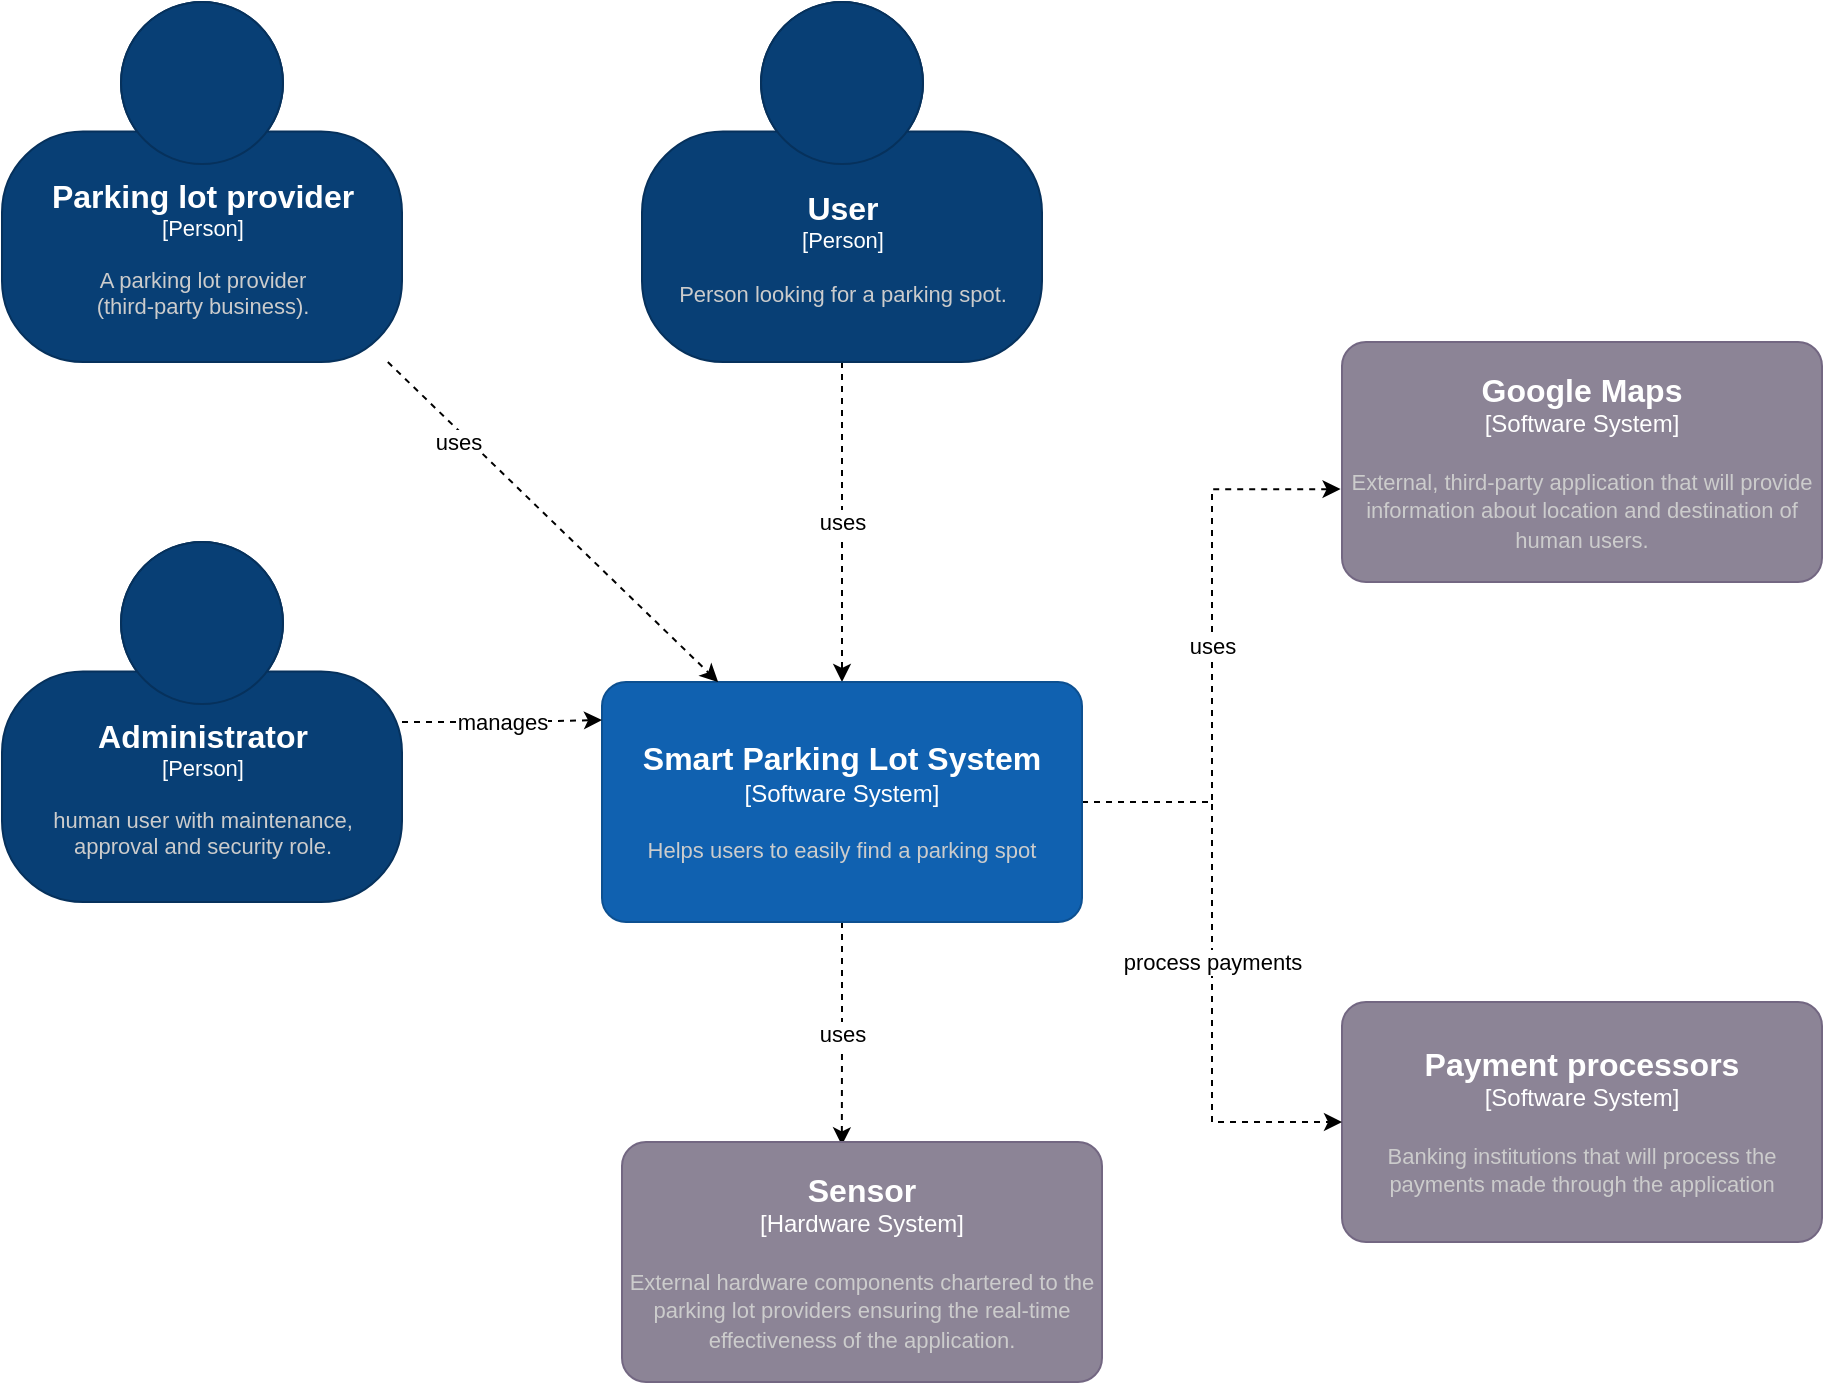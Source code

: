 <mxfile version="17.1.3" type="google"><diagram id="Dj3WYQvKQh_oLUvKO4OG" name="Page-1"><mxGraphModel dx="2272" dy="794" grid="1" gridSize="10" guides="1" tooltips="1" connect="1" arrows="1" fold="1" page="1" pageScale="1" pageWidth="850" pageHeight="1100" math="0" shadow="0"><root><mxCell id="0"/><mxCell id="1" parent="0"/><mxCell id="Y2fdfO_gsLbj2rrir5gl-5" value="uses" style="edgeStyle=orthogonalEdgeStyle;rounded=0;orthogonalLoop=1;jettySize=auto;html=1;entryX=0.5;entryY=0;entryDx=0;entryDy=0;entryPerimeter=0;dashed=1;" parent="1" source="t7ot1aF4n_XPstulmDNa-1" target="Y2fdfO_gsLbj2rrir5gl-1" edge="1"><mxGeometry relative="1" as="geometry"/></mxCell><object placeholders="1" c4Name="User" c4Type="Person" c4Description="Person looking for a parking spot." label="&lt;font style=&quot;font-size: 16px&quot;&gt;&lt;b&gt;%c4Name%&lt;/b&gt;&lt;/font&gt;&lt;div&gt;[%c4Type%]&lt;/div&gt;&lt;br&gt;&lt;div&gt;&lt;font style=&quot;font-size: 11px&quot;&gt;&lt;font color=&quot;#cccccc&quot;&gt;%c4Description%&lt;/font&gt;&lt;/div&gt;" id="t7ot1aF4n_XPstulmDNa-1"><mxCell style="html=1;fontSize=11;dashed=0;whitespace=wrap;fillColor=#083F75;strokeColor=#06315C;fontColor=#ffffff;shape=mxgraph.c4.person2;align=center;metaEdit=1;points=[[0.5,0,0],[1,0.5,0],[1,0.75,0],[0.75,1,0],[0.5,1,0],[0.25,1,0],[0,0.75,0],[0,0.5,0]];resizable=0;" parent="1" vertex="1"><mxGeometry x="110" y="20" width="200" height="180" as="geometry"/></mxCell></object><object placeholders="1" c4Name="Google Maps" c4Type="Software System" c4Description="External, third-party application that will provide information about location and destination of human users." label="&lt;font style=&quot;font-size: 16px&quot;&gt;&lt;b&gt;%c4Name%&lt;/b&gt;&lt;/font&gt;&lt;div&gt;[%c4Type%]&lt;/div&gt;&lt;br&gt;&lt;div&gt;&lt;font style=&quot;font-size: 11px&quot;&gt;&lt;font color=&quot;#cccccc&quot;&gt;%c4Description%&lt;/font&gt;&lt;/div&gt;" id="t7ot1aF4n_XPstulmDNa-2"><mxCell style="rounded=1;whiteSpace=wrap;html=1;labelBackgroundColor=none;fillColor=#8C8496;fontColor=#ffffff;align=center;arcSize=10;strokeColor=#736782;metaEdit=1;resizable=0;points=[[0.25,0,0],[0.5,0,0],[0.75,0,0],[1,0.25,0],[1,0.5,0],[1,0.75,0],[0.75,1,0],[0.5,1,0],[0.25,1,0],[0,0.75,0],[0,0.5,0],[0,0.25,0]];" parent="1" vertex="1"><mxGeometry x="460" y="190" width="240" height="120" as="geometry"/></mxCell></object><object placeholders="1" c4Name="Payment processors" c4Type="Software System" c4Description="Banking institutions that will process the payments made through the application" label="&lt;font style=&quot;font-size: 16px&quot;&gt;&lt;b&gt;%c4Name%&lt;/b&gt;&lt;/font&gt;&lt;div&gt;[%c4Type%]&lt;/div&gt;&lt;br&gt;&lt;div&gt;&lt;font style=&quot;font-size: 11px&quot;&gt;&lt;font color=&quot;#cccccc&quot;&gt;%c4Description%&lt;/font&gt;&lt;/div&gt;" id="t7ot1aF4n_XPstulmDNa-3"><mxCell style="rounded=1;whiteSpace=wrap;html=1;labelBackgroundColor=none;fillColor=#8C8496;fontColor=#ffffff;align=center;arcSize=10;strokeColor=#736782;metaEdit=1;resizable=0;points=[[0.25,0,0],[0.5,0,0],[0.75,0,0],[1,0.25,0],[1,0.5,0],[1,0.75,0],[0.75,1,0],[0.5,1,0],[0.25,1,0],[0,0.75,0],[0,0.5,0],[0,0.25,0]];" parent="1" vertex="1"><mxGeometry x="460" y="520" width="240" height="120" as="geometry"/></mxCell></object><mxCell id="Y2fdfO_gsLbj2rrir5gl-6" value="uses" style="edgeStyle=orthogonalEdgeStyle;rounded=0;orthogonalLoop=1;jettySize=auto;html=1;entryX=-0.003;entryY=0.613;entryDx=0;entryDy=0;entryPerimeter=0;dashed=1;" parent="1" source="Y2fdfO_gsLbj2rrir5gl-1" target="t7ot1aF4n_XPstulmDNa-2" edge="1"><mxGeometry relative="1" as="geometry"/></mxCell><mxCell id="Y2fdfO_gsLbj2rrir5gl-7" value="process payments" style="edgeStyle=orthogonalEdgeStyle;rounded=0;orthogonalLoop=1;jettySize=auto;html=1;entryX=0;entryY=0.5;entryDx=0;entryDy=0;entryPerimeter=0;dashed=1;" parent="1" source="Y2fdfO_gsLbj2rrir5gl-1" target="t7ot1aF4n_XPstulmDNa-3" edge="1"><mxGeometry relative="1" as="geometry"/></mxCell><mxCell id="Y2fdfO_gsLbj2rrir5gl-10" value="uses" style="edgeStyle=orthogonalEdgeStyle;rounded=0;orthogonalLoop=1;jettySize=auto;html=1;entryX=0.458;entryY=0.014;entryDx=0;entryDy=0;entryPerimeter=0;dashed=1;" parent="1" source="Y2fdfO_gsLbj2rrir5gl-1" target="Y2fdfO_gsLbj2rrir5gl-9" edge="1"><mxGeometry relative="1" as="geometry"/></mxCell><object placeholders="1" c4Name="Smart Parking Lot System" c4Type="Software System" c4Description="Helps users to easily find a parking spot" label="&lt;font style=&quot;font-size: 16px&quot;&gt;&lt;b&gt;%c4Name%&lt;/b&gt;&lt;/font&gt;&lt;div&gt;[%c4Type%]&lt;/div&gt;&lt;br&gt;&lt;div&gt;&lt;font style=&quot;font-size: 11px&quot;&gt;&lt;font color=&quot;#cccccc&quot;&gt;%c4Description%&lt;/font&gt;&lt;/div&gt;" id="Y2fdfO_gsLbj2rrir5gl-1"><mxCell style="rounded=1;whiteSpace=wrap;html=1;labelBackgroundColor=none;fillColor=#1061B0;fontColor=#ffffff;align=center;arcSize=10;strokeColor=#0D5091;metaEdit=1;resizable=0;points=[[0.25,0,0],[0.5,0,0],[0.75,0,0],[1,0.25,0],[1,0.5,0],[1,0.75,0],[0.75,1,0],[0.5,1,0],[0.25,1,0],[0,0.75,0],[0,0.5,0],[0,0.25,0]];" parent="1" vertex="1"><mxGeometry x="90" y="360" width="240" height="120" as="geometry"/></mxCell></object><object placeholders="1" c4Name="Sensor" c4Type="Hardware System" c4Description="External hardware components chartered to the parking lot providers ensuring the real-time effectiveness of the application.&#10;" label="&lt;font style=&quot;font-size: 16px&quot;&gt;&lt;b&gt;%c4Name%&lt;/b&gt;&lt;/font&gt;&lt;div&gt;[%c4Type%]&lt;/div&gt;&lt;br&gt;&lt;div&gt;&lt;font style=&quot;font-size: 11px&quot;&gt;&lt;font color=&quot;#cccccc&quot;&gt;%c4Description%&lt;/font&gt;&lt;/div&gt;" id="Y2fdfO_gsLbj2rrir5gl-9"><mxCell style="rounded=1;whiteSpace=wrap;html=1;labelBackgroundColor=none;fillColor=#8C8496;fontColor=#ffffff;align=center;arcSize=10;strokeColor=#736782;metaEdit=1;resizable=0;points=[[0.25,0,0],[0.5,0,0],[0.75,0,0],[1,0.25,0],[1,0.5,0],[1,0.75,0],[0.75,1,0],[0.5,1,0],[0.25,1,0],[0,0.75,0],[0,0.5,0],[0,0.25,0]];" parent="1" vertex="1"><mxGeometry x="100" y="590" width="240" height="120" as="geometry"/></mxCell></object><mxCell id="HUAvuO2viWsHGUYi4PuK-5" style="rounded=0;orthogonalLoop=1;jettySize=auto;html=1;dashed=1;" edge="1" parent="1" source="HUAvuO2viWsHGUYi4PuK-1" target="Y2fdfO_gsLbj2rrir5gl-1"><mxGeometry relative="1" as="geometry"/></mxCell><mxCell id="HUAvuO2viWsHGUYi4PuK-7" value="uses" style="edgeLabel;html=1;align=center;verticalAlign=middle;resizable=0;points=[];" vertex="1" connectable="0" parent="HUAvuO2viWsHGUYi4PuK-5"><mxGeometry x="-0.539" y="-4" relative="1" as="geometry"><mxPoint as="offset"/></mxGeometry></mxCell><object placeholders="1" c4Name="Parking lot provider" c4Type="Person" c4Description="A parking lot provider &#10;(third-party business)." label="&lt;font style=&quot;font-size: 16px&quot;&gt;&lt;b&gt;%c4Name%&lt;/b&gt;&lt;/font&gt;&lt;div&gt;[%c4Type%]&lt;/div&gt;&lt;br&gt;&lt;div&gt;&lt;font style=&quot;font-size: 11px&quot;&gt;&lt;font color=&quot;#cccccc&quot;&gt;%c4Description%&lt;/font&gt;&lt;/div&gt;" id="HUAvuO2viWsHGUYi4PuK-1"><mxCell style="html=1;fontSize=11;dashed=0;whitespace=wrap;fillColor=#083F75;strokeColor=#06315C;fontColor=#ffffff;shape=mxgraph.c4.person2;align=center;metaEdit=1;points=[[0.5,0,0],[1,0.5,0],[1,0.75,0],[0.75,1,0],[0.5,1,0],[0.25,1,0],[0,0.75,0],[0,0.5,0]];resizable=0;" vertex="1" parent="1"><mxGeometry x="-210" y="20" width="200" height="180" as="geometry"/></mxCell></object><mxCell id="HUAvuO2viWsHGUYi4PuK-4" value="manages" style="edgeStyle=orthogonalEdgeStyle;rounded=0;orthogonalLoop=1;jettySize=auto;html=1;dashed=1;" edge="1" parent="1" source="HUAvuO2viWsHGUYi4PuK-2"><mxGeometry relative="1" as="geometry"><mxPoint x="90" y="379" as="targetPoint"/></mxGeometry></mxCell><object placeholders="1" c4Name="Administrator " c4Type="Person" c4Description="human user with maintenance, &#10;approval and security role." label="&lt;font style=&quot;font-size: 16px&quot;&gt;&lt;b&gt;%c4Name%&lt;/b&gt;&lt;/font&gt;&lt;div&gt;[%c4Type%]&lt;/div&gt;&lt;br&gt;&lt;div&gt;&lt;font style=&quot;font-size: 11px&quot;&gt;&lt;font color=&quot;#cccccc&quot;&gt;%c4Description%&lt;/font&gt;&lt;/div&gt;" id="HUAvuO2viWsHGUYi4PuK-2"><mxCell style="html=1;fontSize=11;dashed=0;whitespace=wrap;fillColor=#083F75;strokeColor=#06315C;fontColor=#ffffff;shape=mxgraph.c4.person2;align=center;metaEdit=1;points=[[0.5,0,0],[1,0.5,0],[1,0.75,0],[0.75,1,0],[0.5,1,0],[0.25,1,0],[0,0.75,0],[0,0.5,0]];resizable=0;" vertex="1" parent="1"><mxGeometry x="-210" y="290" width="200" height="180" as="geometry"/></mxCell></object></root></mxGraphModel></diagram></mxfile>